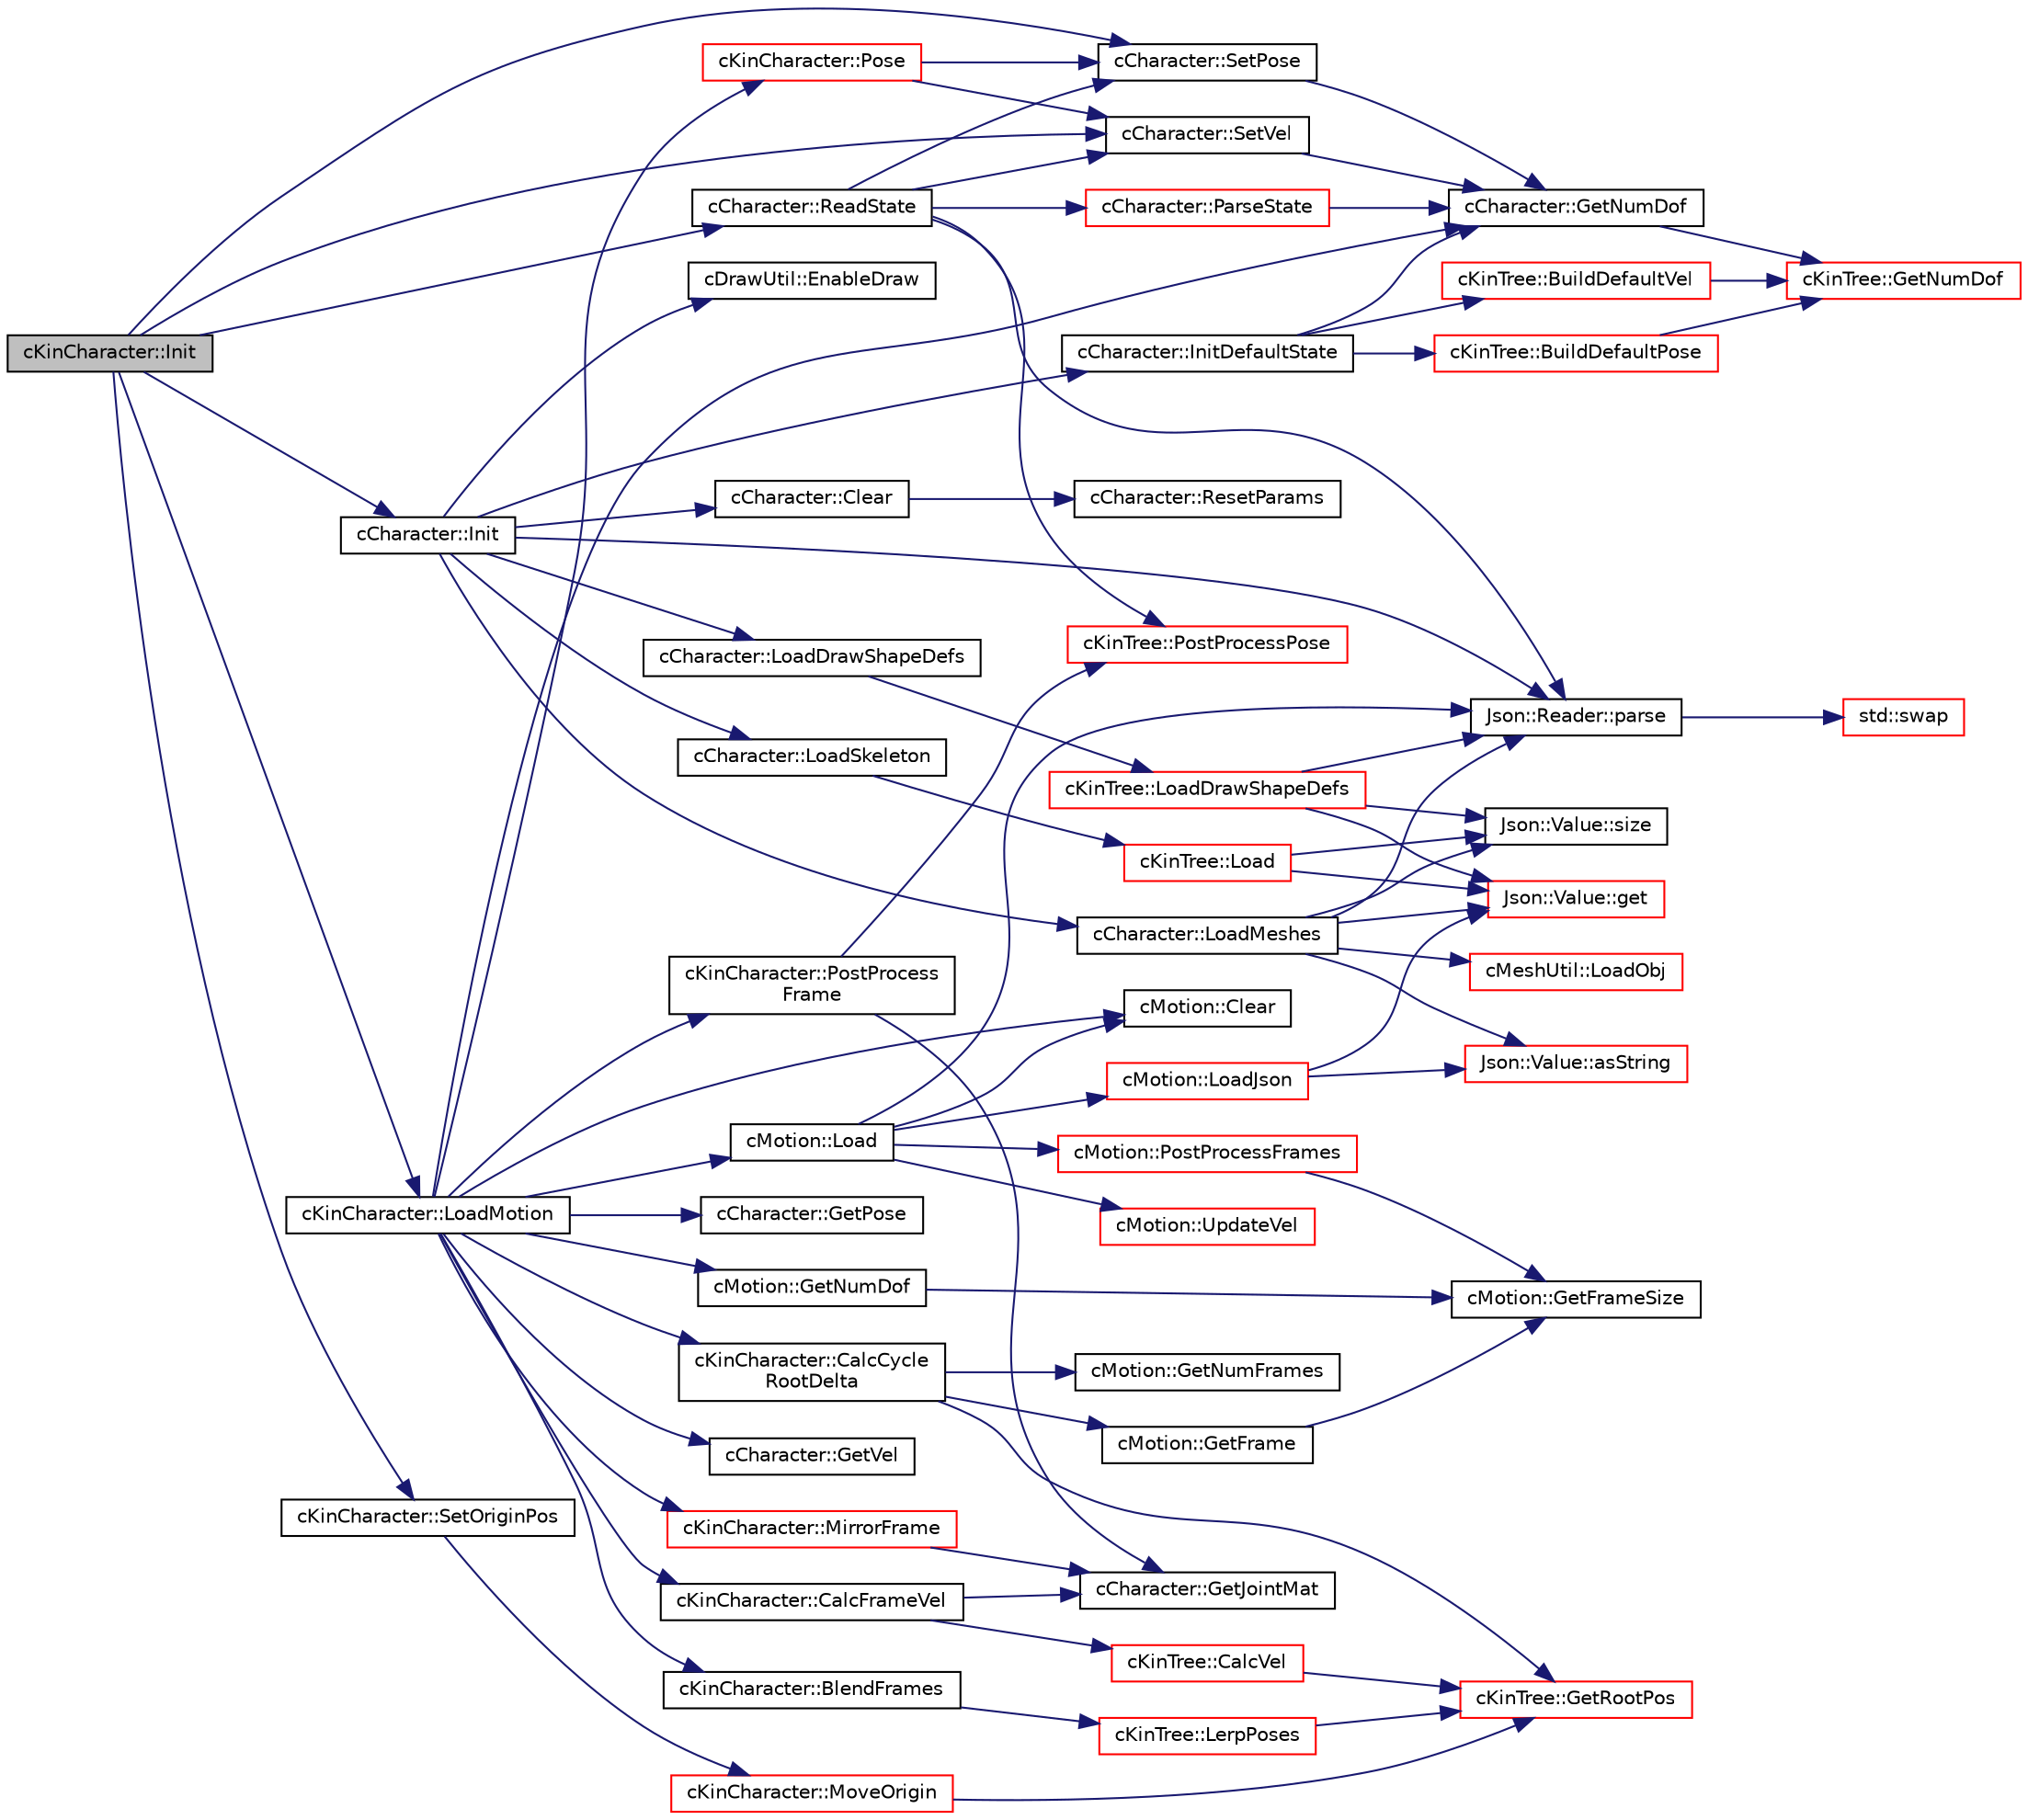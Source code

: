 digraph "cKinCharacter::Init"
{
 // LATEX_PDF_SIZE
  edge [fontname="Helvetica",fontsize="10",labelfontname="Helvetica",labelfontsize="10"];
  node [fontname="Helvetica",fontsize="10",shape=record];
  rankdir="LR";
  Node1 [label="cKinCharacter::Init",height=0.2,width=0.4,color="black", fillcolor="grey75", style="filled", fontcolor="black",tooltip=" "];
  Node1 -> Node2 [color="midnightblue",fontsize="10",style="solid",fontname="Helvetica"];
  Node2 [label="cCharacter::Init",height=0.2,width=0.4,color="black", fillcolor="white", style="filled",URL="$classc_character.html#a94e3699c072884e614eb79659fe4f5ae",tooltip=" "];
  Node2 -> Node3 [color="midnightblue",fontsize="10",style="solid",fontname="Helvetica"];
  Node3 [label="cCharacter::Clear",height=0.2,width=0.4,color="black", fillcolor="white", style="filled",URL="$classc_character.html#a2d926f76d5f26771bfb2c33d8b5b09a0",tooltip=" "];
  Node3 -> Node4 [color="midnightblue",fontsize="10",style="solid",fontname="Helvetica"];
  Node4 [label="cCharacter::ResetParams",height=0.2,width=0.4,color="black", fillcolor="white", style="filled",URL="$classc_character.html#a293e1d0091db9b1ff7f526a66a3a53b6",tooltip=" "];
  Node2 -> Node5 [color="midnightblue",fontsize="10",style="solid",fontname="Helvetica"];
  Node5 [label="cDrawUtil::EnableDraw",height=0.2,width=0.4,color="black", fillcolor="white", style="filled",URL="$classc_draw_util.html#a9c46b44c98fb736be0805296de467121",tooltip=" "];
  Node2 -> Node6 [color="midnightblue",fontsize="10",style="solid",fontname="Helvetica"];
  Node6 [label="cCharacter::InitDefaultState",height=0.2,width=0.4,color="black", fillcolor="white", style="filled",URL="$classc_character.html#a9d03c44abd7bdd3cb036adaecf02176e",tooltip=" "];
  Node6 -> Node7 [color="midnightblue",fontsize="10",style="solid",fontname="Helvetica"];
  Node7 [label="cKinTree::BuildDefaultPose",height=0.2,width=0.4,color="red", fillcolor="white", style="filled",URL="$classc_kin_tree.html#a577b420161765e14abae812cb6a16836",tooltip=" "];
  Node7 -> Node16 [color="midnightblue",fontsize="10",style="solid",fontname="Helvetica"];
  Node16 [label="cKinTree::GetNumDof",height=0.2,width=0.4,color="red", fillcolor="white", style="filled",URL="$classc_kin_tree.html#abb4cab7f985f62308d4b36fdcd5c6145",tooltip=" "];
  Node6 -> Node25 [color="midnightblue",fontsize="10",style="solid",fontname="Helvetica"];
  Node25 [label="cKinTree::BuildDefaultVel",height=0.2,width=0.4,color="red", fillcolor="white", style="filled",URL="$classc_kin_tree.html#a49b1f34387524f9de3c4dbed52be181c",tooltip=" "];
  Node25 -> Node16 [color="midnightblue",fontsize="10",style="solid",fontname="Helvetica"];
  Node6 -> Node32 [color="midnightblue",fontsize="10",style="solid",fontname="Helvetica"];
  Node32 [label="cCharacter::GetNumDof",height=0.2,width=0.4,color="black", fillcolor="white", style="filled",URL="$classc_character.html#a599bb487669886ea5a6e827186713372",tooltip=" "];
  Node32 -> Node16 [color="midnightblue",fontsize="10",style="solid",fontname="Helvetica"];
  Node2 -> Node33 [color="midnightblue",fontsize="10",style="solid",fontname="Helvetica"];
  Node33 [label="cCharacter::LoadDrawShapeDefs",height=0.2,width=0.4,color="black", fillcolor="white", style="filled",URL="$classc_character.html#ad3130da4863c1db72fab3360eeeb7aa9",tooltip=" "];
  Node33 -> Node34 [color="midnightblue",fontsize="10",style="solid",fontname="Helvetica"];
  Node34 [label="cKinTree::LoadDrawShapeDefs",height=0.2,width=0.4,color="red", fillcolor="white", style="filled",URL="$classc_kin_tree.html#a7bce036c2d7704315ea65d52989810f8",tooltip=" "];
  Node34 -> Node36 [color="midnightblue",fontsize="10",style="solid",fontname="Helvetica"];
  Node36 [label="Json::Value::get",height=0.2,width=0.4,color="red", fillcolor="white", style="filled",URL="$class_json_1_1_value.html#a034eb7bf85a44fa759bdaa232788ca66",tooltip=" "];
  Node34 -> Node38 [color="midnightblue",fontsize="10",style="solid",fontname="Helvetica"];
  Node38 [label="Json::Reader::parse",height=0.2,width=0.4,color="black", fillcolor="white", style="filled",URL="$class_json_1_1_reader.html#af1da6c976ad1e96c742804c3853eef94",tooltip="Read a Value from a JSON document."];
  Node38 -> Node39 [color="midnightblue",fontsize="10",style="solid",fontname="Helvetica"];
  Node39 [label="std::swap",height=0.2,width=0.4,color="red", fillcolor="white", style="filled",URL="$namespacestd.html#a22cc6fcbbb1f2f705c7888b615e43582",tooltip="Specialize std::swap() for Json::Value."];
  Node34 -> Node49 [color="midnightblue",fontsize="10",style="solid",fontname="Helvetica"];
  Node49 [label="Json::Value::size",height=0.2,width=0.4,color="black", fillcolor="white", style="filled",URL="$class_json_1_1_value.html#a0ec2808e1d7efa4e9fad938d6667be44",tooltip="Number of values in array or object."];
  Node2 -> Node50 [color="midnightblue",fontsize="10",style="solid",fontname="Helvetica"];
  Node50 [label="cCharacter::LoadMeshes",height=0.2,width=0.4,color="black", fillcolor="white", style="filled",URL="$classc_character.html#a87a7bc47dfe79e5890276319c9a51cb5",tooltip=" "];
  Node50 -> Node44 [color="midnightblue",fontsize="10",style="solid",fontname="Helvetica"];
  Node44 [label="Json::Value::asString",height=0.2,width=0.4,color="red", fillcolor="white", style="filled",URL="$class_json_1_1_value.html#ae3f9b0d38f820ccdd8888aa92ea6e792",tooltip="Embedded zeroes are possible."];
  Node50 -> Node36 [color="midnightblue",fontsize="10",style="solid",fontname="Helvetica"];
  Node50 -> Node51 [color="midnightblue",fontsize="10",style="solid",fontname="Helvetica"];
  Node51 [label="cMeshUtil::LoadObj",height=0.2,width=0.4,color="red", fillcolor="white", style="filled",URL="$classc_mesh_util.html#a8c905442daef38787acbc85f74efa58f",tooltip=" "];
  Node50 -> Node38 [color="midnightblue",fontsize="10",style="solid",fontname="Helvetica"];
  Node50 -> Node49 [color="midnightblue",fontsize="10",style="solid",fontname="Helvetica"];
  Node2 -> Node54 [color="midnightblue",fontsize="10",style="solid",fontname="Helvetica"];
  Node54 [label="cCharacter::LoadSkeleton",height=0.2,width=0.4,color="black", fillcolor="white", style="filled",URL="$classc_character.html#a81d3dcc0923d44bdfa4e829302031f61",tooltip=" "];
  Node54 -> Node55 [color="midnightblue",fontsize="10",style="solid",fontname="Helvetica"];
  Node55 [label="cKinTree::Load",height=0.2,width=0.4,color="red", fillcolor="white", style="filled",URL="$classc_kin_tree.html#aa2af222128fad16e6280147c22c64ae7",tooltip=" "];
  Node55 -> Node36 [color="midnightblue",fontsize="10",style="solid",fontname="Helvetica"];
  Node55 -> Node49 [color="midnightblue",fontsize="10",style="solid",fontname="Helvetica"];
  Node2 -> Node38 [color="midnightblue",fontsize="10",style="solid",fontname="Helvetica"];
  Node1 -> Node61 [color="midnightblue",fontsize="10",style="solid",fontname="Helvetica"];
  Node61 [label="cKinCharacter::LoadMotion",height=0.2,width=0.4,color="black", fillcolor="white", style="filled",URL="$classc_kin_character.html#aadfb26f290511a722fa701f7cf134845",tooltip=" "];
  Node61 -> Node62 [color="midnightblue",fontsize="10",style="solid",fontname="Helvetica"];
  Node62 [label="cKinCharacter::BlendFrames",height=0.2,width=0.4,color="black", fillcolor="white", style="filled",URL="$classc_kin_character.html#af2d8187b63426c98f2e0722326093b15",tooltip=" "];
  Node62 -> Node63 [color="midnightblue",fontsize="10",style="solid",fontname="Helvetica"];
  Node63 [label="cKinTree::LerpPoses",height=0.2,width=0.4,color="red", fillcolor="white", style="filled",URL="$classc_kin_tree.html#a932b2f5a57ba7d862b816949e83dc15e",tooltip=" "];
  Node63 -> Node64 [color="midnightblue",fontsize="10",style="solid",fontname="Helvetica"];
  Node64 [label="cKinTree::GetRootPos",height=0.2,width=0.4,color="red", fillcolor="white", style="filled",URL="$classc_kin_tree.html#af64ed1799d144a87342b473fdc46ec73",tooltip=" "];
  Node61 -> Node70 [color="midnightblue",fontsize="10",style="solid",fontname="Helvetica"];
  Node70 [label="cKinCharacter::CalcCycle\lRootDelta",height=0.2,width=0.4,color="black", fillcolor="white", style="filled",URL="$classc_kin_character.html#ac40656cb1a242941b39063faf7a2347e",tooltip=" "];
  Node70 -> Node71 [color="midnightblue",fontsize="10",style="solid",fontname="Helvetica"];
  Node71 [label="cMotion::GetFrame",height=0.2,width=0.4,color="black", fillcolor="white", style="filled",URL="$classc_motion.html#a9e15724e2358c019487360c2989a335e",tooltip=" "];
  Node71 -> Node72 [color="midnightblue",fontsize="10",style="solid",fontname="Helvetica"];
  Node72 [label="cMotion::GetFrameSize",height=0.2,width=0.4,color="black", fillcolor="white", style="filled",URL="$classc_motion.html#ae70cd8ffa5ec5ef8f08f70d2ed7147e8",tooltip=" "];
  Node70 -> Node73 [color="midnightblue",fontsize="10",style="solid",fontname="Helvetica"];
  Node73 [label="cMotion::GetNumFrames",height=0.2,width=0.4,color="black", fillcolor="white", style="filled",URL="$classc_motion.html#a345ad7c6fab23c99b0d121763b0a8c10",tooltip=" "];
  Node70 -> Node64 [color="midnightblue",fontsize="10",style="solid",fontname="Helvetica"];
  Node61 -> Node74 [color="midnightblue",fontsize="10",style="solid",fontname="Helvetica"];
  Node74 [label="cKinCharacter::CalcFrameVel",height=0.2,width=0.4,color="black", fillcolor="white", style="filled",URL="$classc_kin_character.html#ad04e0843ae930cf723578a1ca6e74aa7",tooltip=" "];
  Node74 -> Node75 [color="midnightblue",fontsize="10",style="solid",fontname="Helvetica"];
  Node75 [label="cKinTree::CalcVel",height=0.2,width=0.4,color="red", fillcolor="white", style="filled",URL="$classc_kin_tree.html#a471e9507d575df28b54aee7609c5fe64",tooltip=" "];
  Node75 -> Node64 [color="midnightblue",fontsize="10",style="solid",fontname="Helvetica"];
  Node74 -> Node83 [color="midnightblue",fontsize="10",style="solid",fontname="Helvetica"];
  Node83 [label="cCharacter::GetJointMat",height=0.2,width=0.4,color="black", fillcolor="white", style="filled",URL="$classc_character.html#aecf6a9809542e346342be2df552695b1",tooltip=" "];
  Node61 -> Node84 [color="midnightblue",fontsize="10",style="solid",fontname="Helvetica"];
  Node84 [label="cMotion::Clear",height=0.2,width=0.4,color="black", fillcolor="white", style="filled",URL="$classc_motion.html#a28214fbd90812de3143b7a716df52d35",tooltip=" "];
  Node61 -> Node32 [color="midnightblue",fontsize="10",style="solid",fontname="Helvetica"];
  Node61 -> Node85 [color="midnightblue",fontsize="10",style="solid",fontname="Helvetica"];
  Node85 [label="cMotion::GetNumDof",height=0.2,width=0.4,color="black", fillcolor="white", style="filled",URL="$classc_motion.html#ac6e3ccc0f0af480f6d1b78a95a375f03",tooltip=" "];
  Node85 -> Node72 [color="midnightblue",fontsize="10",style="solid",fontname="Helvetica"];
  Node61 -> Node86 [color="midnightblue",fontsize="10",style="solid",fontname="Helvetica"];
  Node86 [label="cCharacter::GetPose",height=0.2,width=0.4,color="black", fillcolor="white", style="filled",URL="$classc_character.html#ab756a97bb9006b6eb239b2874180710e",tooltip=" "];
  Node61 -> Node87 [color="midnightblue",fontsize="10",style="solid",fontname="Helvetica"];
  Node87 [label="cCharacter::GetVel",height=0.2,width=0.4,color="black", fillcolor="white", style="filled",URL="$classc_character.html#acf2b6b489a51c419d6cc4c38950f0c87",tooltip=" "];
  Node61 -> Node88 [color="midnightblue",fontsize="10",style="solid",fontname="Helvetica"];
  Node88 [label="cMotion::Load",height=0.2,width=0.4,color="black", fillcolor="white", style="filled",URL="$classc_motion.html#a477a235be5644e9d4eafec1fa1ff2547",tooltip=" "];
  Node88 -> Node84 [color="midnightblue",fontsize="10",style="solid",fontname="Helvetica"];
  Node88 -> Node89 [color="midnightblue",fontsize="10",style="solid",fontname="Helvetica"];
  Node89 [label="cMotion::LoadJson",height=0.2,width=0.4,color="red", fillcolor="white", style="filled",URL="$classc_motion.html#a1d44df6be3bd0e1de6ee91dab14bb379",tooltip=" "];
  Node89 -> Node44 [color="midnightblue",fontsize="10",style="solid",fontname="Helvetica"];
  Node89 -> Node36 [color="midnightblue",fontsize="10",style="solid",fontname="Helvetica"];
  Node88 -> Node38 [color="midnightblue",fontsize="10",style="solid",fontname="Helvetica"];
  Node88 -> Node95 [color="midnightblue",fontsize="10",style="solid",fontname="Helvetica"];
  Node95 [label="cMotion::PostProcessFrames",height=0.2,width=0.4,color="red", fillcolor="white", style="filled",URL="$classc_motion.html#a3afe8ecf6e0704a94de653fd3d39f872",tooltip=" "];
  Node95 -> Node72 [color="midnightblue",fontsize="10",style="solid",fontname="Helvetica"];
  Node88 -> Node97 [color="midnightblue",fontsize="10",style="solid",fontname="Helvetica"];
  Node97 [label="cMotion::UpdateVel",height=0.2,width=0.4,color="red", fillcolor="white", style="filled",URL="$classc_motion.html#a317413de34d78b54a04f3077fc6481b5",tooltip=" "];
  Node61 -> Node111 [color="midnightblue",fontsize="10",style="solid",fontname="Helvetica"];
  Node111 [label="cKinCharacter::MirrorFrame",height=0.2,width=0.4,color="red", fillcolor="white", style="filled",URL="$classc_kin_character.html#aee7b6c08d8c24404ca7423717446ae2c",tooltip=" "];
  Node111 -> Node83 [color="midnightblue",fontsize="10",style="solid",fontname="Helvetica"];
  Node61 -> Node114 [color="midnightblue",fontsize="10",style="solid",fontname="Helvetica"];
  Node114 [label="cKinCharacter::Pose",height=0.2,width=0.4,color="red", fillcolor="white", style="filled",URL="$classc_kin_character.html#a3ccbe74d9ad0f4d7104f901279a03a31",tooltip=" "];
  Node114 -> Node125 [color="midnightblue",fontsize="10",style="solid",fontname="Helvetica"];
  Node125 [label="cCharacter::SetPose",height=0.2,width=0.4,color="black", fillcolor="white", style="filled",URL="$classc_character.html#a9bf4292e356a20cad67949e961244cab",tooltip=" "];
  Node125 -> Node32 [color="midnightblue",fontsize="10",style="solid",fontname="Helvetica"];
  Node114 -> Node126 [color="midnightblue",fontsize="10",style="solid",fontname="Helvetica"];
  Node126 [label="cCharacter::SetVel",height=0.2,width=0.4,color="black", fillcolor="white", style="filled",URL="$classc_character.html#ade58ddd1eaf1dae9f230a595e5a5cccc",tooltip=" "];
  Node126 -> Node32 [color="midnightblue",fontsize="10",style="solid",fontname="Helvetica"];
  Node61 -> Node127 [color="midnightblue",fontsize="10",style="solid",fontname="Helvetica"];
  Node127 [label="cKinCharacter::PostProcess\lFrame",height=0.2,width=0.4,color="black", fillcolor="white", style="filled",URL="$classc_kin_character.html#a270a8179368f0849b3c8d85f90b0780d",tooltip=" "];
  Node127 -> Node83 [color="midnightblue",fontsize="10",style="solid",fontname="Helvetica"];
  Node127 -> Node128 [color="midnightblue",fontsize="10",style="solid",fontname="Helvetica"];
  Node128 [label="cKinTree::PostProcessPose",height=0.2,width=0.4,color="red", fillcolor="white", style="filled",URL="$classc_kin_tree.html#a5c432a278fae28a5a27cf5285deb57b7",tooltip=" "];
  Node1 -> Node129 [color="midnightblue",fontsize="10",style="solid",fontname="Helvetica"];
  Node129 [label="cCharacter::ReadState",height=0.2,width=0.4,color="black", fillcolor="white", style="filled",URL="$classc_character.html#af0d9a80d3f94438247f93c7ac9a5b0bb",tooltip=" "];
  Node129 -> Node38 [color="midnightblue",fontsize="10",style="solid",fontname="Helvetica"];
  Node129 -> Node130 [color="midnightblue",fontsize="10",style="solid",fontname="Helvetica"];
  Node130 [label="cCharacter::ParseState",height=0.2,width=0.4,color="red", fillcolor="white", style="filled",URL="$classc_character.html#a5f1937601607763914251e20311afc03",tooltip=" "];
  Node130 -> Node32 [color="midnightblue",fontsize="10",style="solid",fontname="Helvetica"];
  Node129 -> Node128 [color="midnightblue",fontsize="10",style="solid",fontname="Helvetica"];
  Node129 -> Node125 [color="midnightblue",fontsize="10",style="solid",fontname="Helvetica"];
  Node129 -> Node126 [color="midnightblue",fontsize="10",style="solid",fontname="Helvetica"];
  Node1 -> Node132 [color="midnightblue",fontsize="10",style="solid",fontname="Helvetica"];
  Node132 [label="cKinCharacter::SetOriginPos",height=0.2,width=0.4,color="black", fillcolor="white", style="filled",URL="$classc_kin_character.html#a21f74d578ad6a8935bb5317337dcf43a",tooltip=" "];
  Node132 -> Node133 [color="midnightblue",fontsize="10",style="solid",fontname="Helvetica"];
  Node133 [label="cKinCharacter::MoveOrigin",height=0.2,width=0.4,color="red", fillcolor="white", style="filled",URL="$classc_kin_character.html#af914cf8bee0205b4975de2f48749d78d",tooltip=" "];
  Node133 -> Node64 [color="midnightblue",fontsize="10",style="solid",fontname="Helvetica"];
  Node1 -> Node125 [color="midnightblue",fontsize="10",style="solid",fontname="Helvetica"];
  Node1 -> Node126 [color="midnightblue",fontsize="10",style="solid",fontname="Helvetica"];
}
